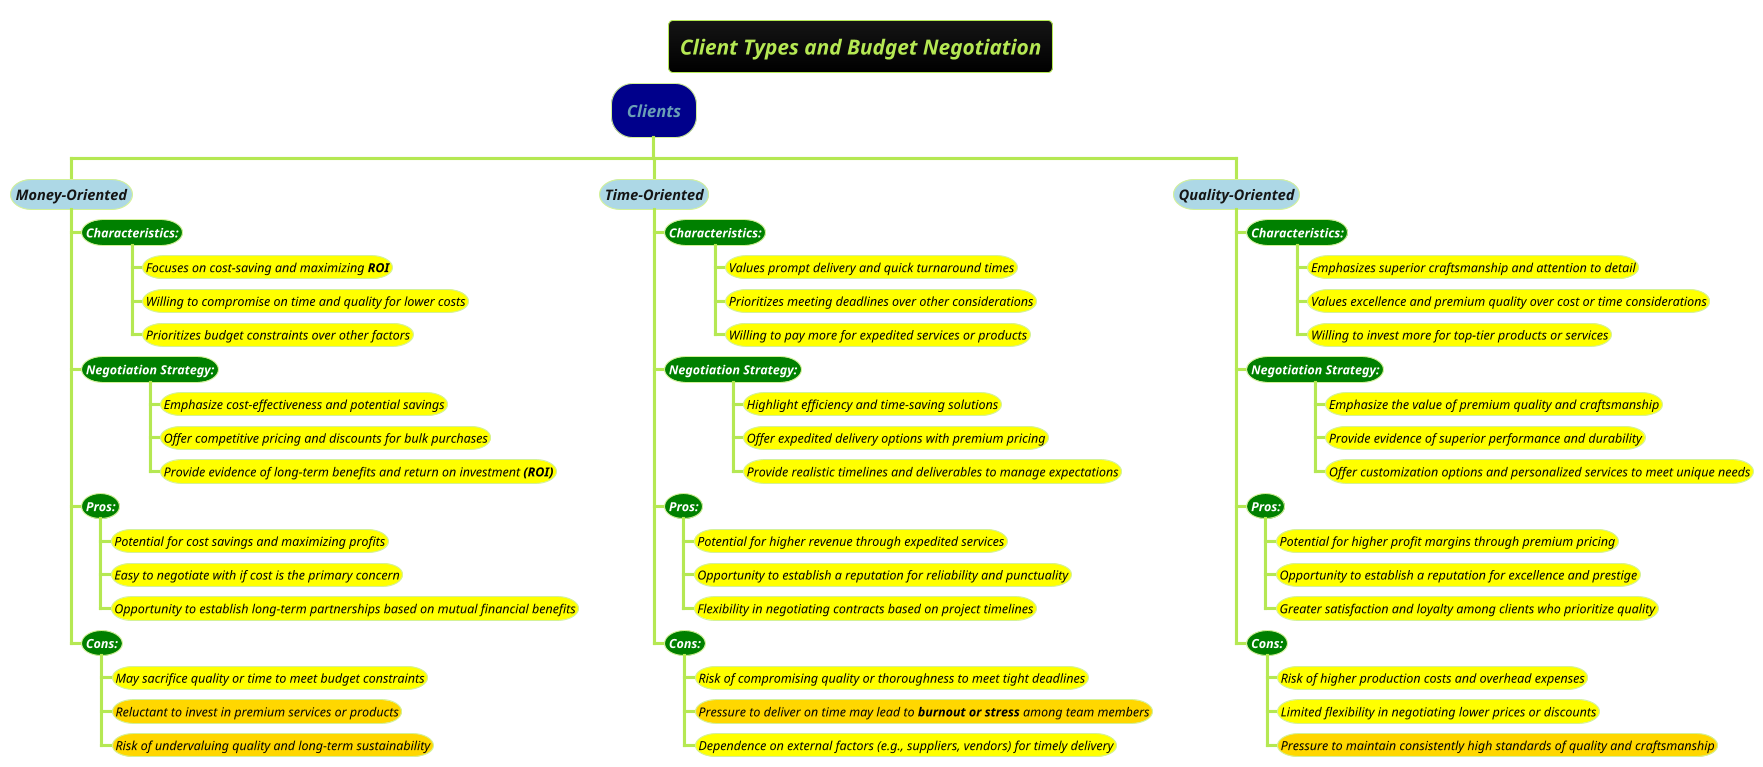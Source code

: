 @startwbs
title <i>Client Types and Budget Negotiation

skinparam nodeMargin 10
!theme hacker

*[#darkblue] <i>Clients
**[#lightblue] <i>Money-Oriented
***[#green] <color #white><b><i>Characteristics:
****[#yellow] <size:12><color #black><i>Focuses on cost-saving and maximizing <b>ROI
****[#yellow] <size:12><color #black><i>Willing to compromise on time and quality for lower costs
****[#yellow] <size:12><color #black><i>Prioritizes budget constraints over other factors
***[#green] <color #white><b><i>Negotiation Strategy:
****[#yellow] <size:12><color #black><i>Emphasize cost-effectiveness and potential savings
****[#yellow] <size:12><color #black><i>Offer competitive pricing and discounts for bulk purchases
****[#yellow] <size:12><color #black><i>Provide evidence of long-term benefits and return on investment <b>(ROI)
***[#green] <color #white><b><i>Pros:
****[#yellow] <size:12><color #black><i>Potential for cost savings and maximizing profits
****[#yellow] <size:12><color #black><i>Easy to negotiate with if cost is the primary concern
****[#yellow] <size:12><color #black><i>Opportunity to establish long-term partnerships based on mutual financial benefits
***[#green] <color #white><b><i>Cons:
****[#yellow] <size:12><color #black><i>May sacrifice quality or time to meet budget constraints
****[#gold] <size:12><color #black><i>Reluctant to invest in premium services or products
****[#gold] <size:12><color #black><i>Risk of undervaluing quality and long-term sustainability

**[#lightblue] <i>Time-Oriented
***[#green] <color #white><b><i>Characteristics:
****[#yellow] <size:12><color #black><i>Values prompt delivery and quick turnaround times
****[#yellow] <size:12><color #black><i>Prioritizes meeting deadlines over other considerations
****[#yellow] <size:12><color #black><i>Willing to pay more for expedited services or products
***[#green] <color #white><b><i>Negotiation Strategy:
****[#yellow] <size:12><color #black><i>Highlight efficiency and time-saving solutions
****[#yellow] <size:12><color #black><i>Offer expedited delivery options with premium pricing
****[#yellow] <size:12><color #black><i>Provide realistic timelines and deliverables to manage expectations
***[#green] <color #white><b><i>Pros:
****[#yellow] <size:12><color #black><i>Potential for higher revenue through expedited services
****[#yellow] <size:12><color #black><i>Opportunity to establish a reputation for reliability and punctuality
****[#yellow] <size:12><color #black><i>Flexibility in negotiating contracts based on project timelines
***[#green] <color #white><b><i>Cons:
****[#yellow] <size:12><color #black><i>Risk of compromising quality or thoroughness to meet tight deadlines
****[#gold] <size:12><color #black><i>Pressure to deliver on time may lead to **burnout or stress** among team members
****[#yellow] <size:12><color #black><i>Dependence on external factors (e.g., suppliers, vendors) for timely delivery

**[#lightblue] <i>Quality-Oriented
***[#green] <color #white><b><i>Characteristics:
****[#yellow] <size:12><color #black><i>Emphasizes superior craftsmanship and attention to detail
****[#yellow] <size:12><color #black><i>Values excellence and premium quality over cost or time considerations
****[#yellow] <size:12><color #black><i>Willing to invest more for top-tier products or services
***[#green] <color #white><b><i>Negotiation Strategy:
****[#yellow] <size:12><color #black><i>Emphasize the value of premium quality and craftsmanship
****[#yellow] <size:12><color #black><i>Provide evidence of superior performance and durability
****[#yellow] <size:12><color #black><i>Offer customization options and personalized services to meet unique needs
***[#green] <color #white><b><i>Pros:
****[#yellow] <size:12><color #black><i>Potential for higher profit margins through premium pricing
****[#yellow] <size:12><color #black><i>Opportunity to establish a reputation for excellence and prestige
****[#yellow] <size:12><color #black><i>Greater satisfaction and loyalty among clients who prioritize quality
***[#green] <color #white><b><i>Cons:
****[#yellow] <size:12><color #black><i>Risk of higher production costs and overhead expenses
****[#yellow] <size:12><color #black><i>Limited flexibility in negotiating lower prices or discounts
****[#gold] <size:12><color #black><i>Pressure to maintain consistently high standards of quality and craftsmanship

@endwbs
